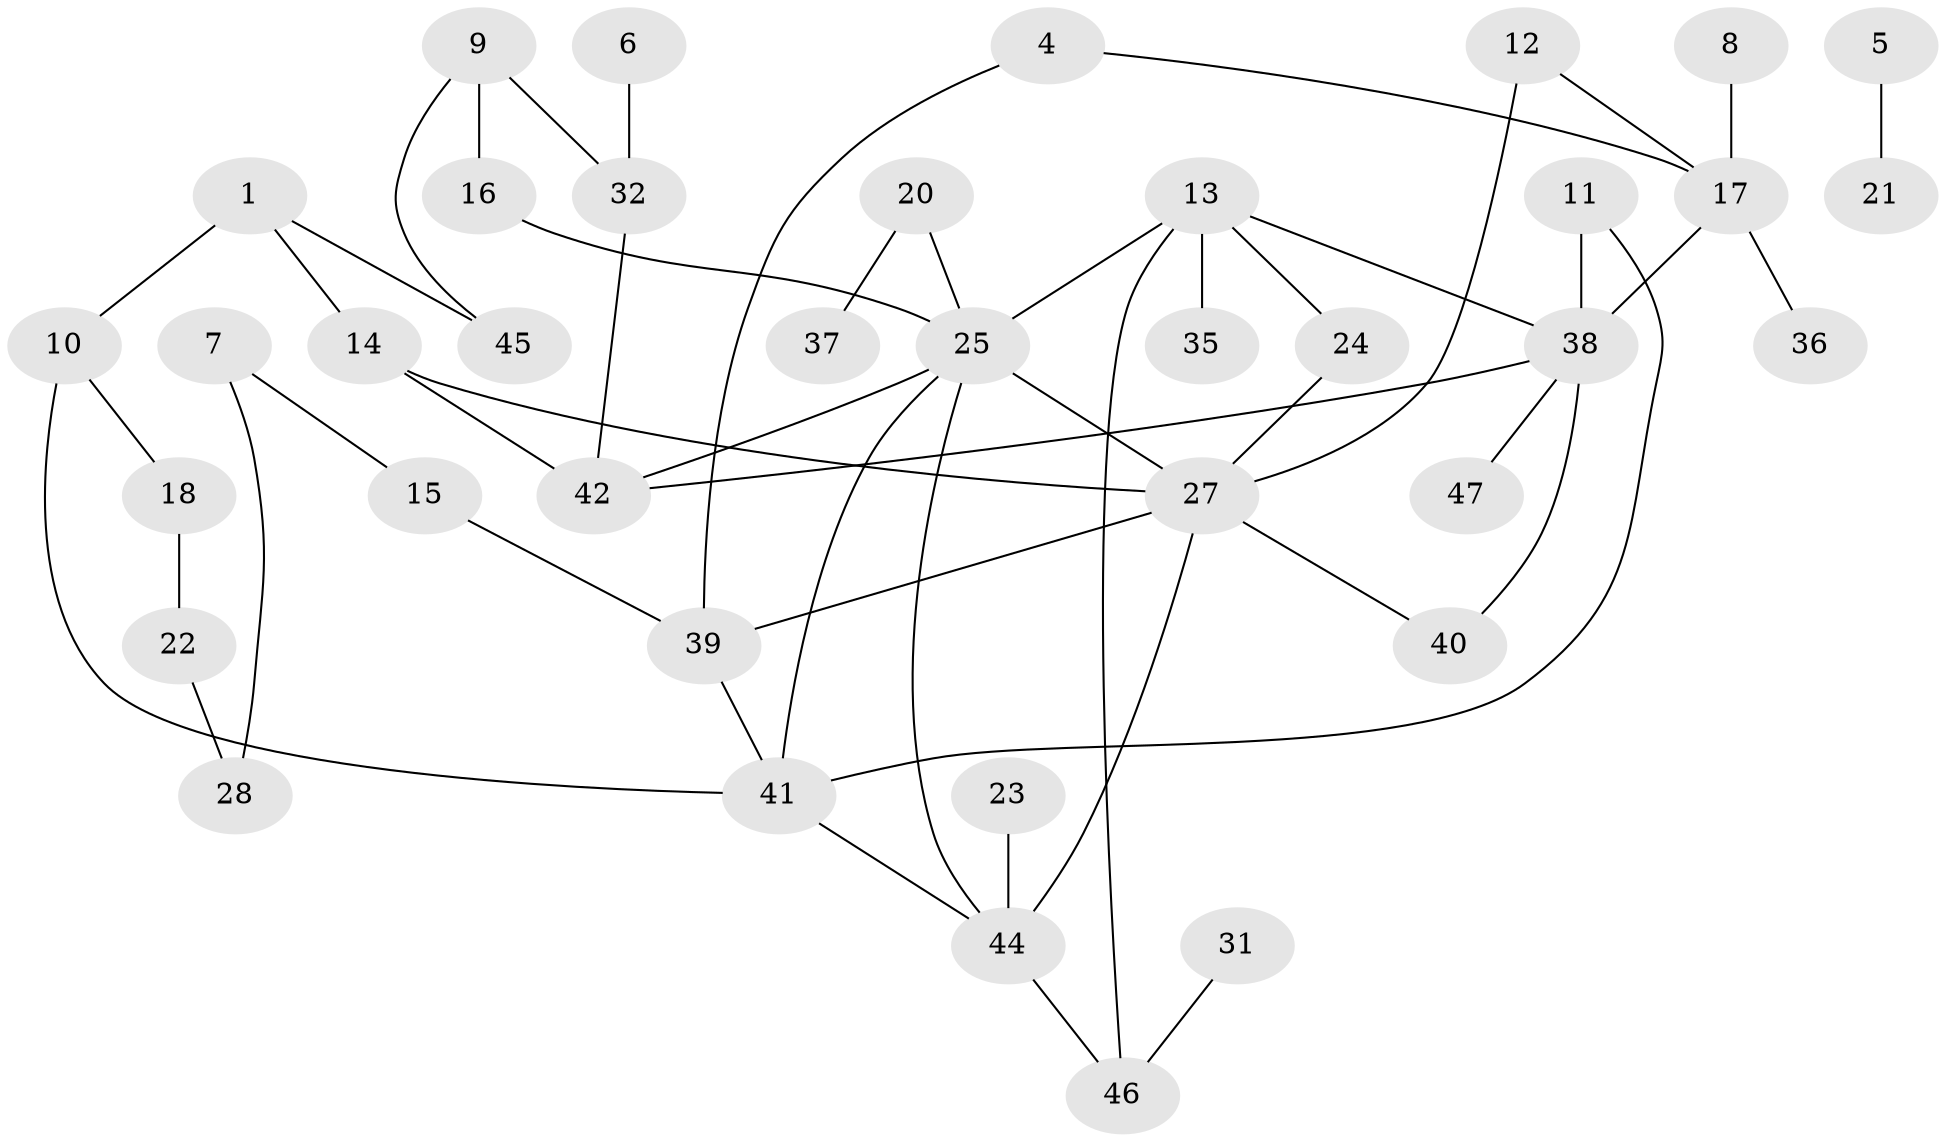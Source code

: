 // original degree distribution, {1: 0.22580645161290322, 5: 0.03225806451612903, 3: 0.23655913978494625, 0: 0.0967741935483871, 4: 0.06451612903225806, 2: 0.3010752688172043, 6: 0.021505376344086023, 7: 0.021505376344086023}
// Generated by graph-tools (version 1.1) at 2025/00/03/09/25 03:00:44]
// undirected, 38 vertices, 51 edges
graph export_dot {
graph [start="1"]
  node [color=gray90,style=filled];
  1;
  4;
  5;
  6;
  7;
  8;
  9;
  10;
  11;
  12;
  13;
  14;
  15;
  16;
  17;
  18;
  20;
  21;
  22;
  23;
  24;
  25;
  27;
  28;
  31;
  32;
  35;
  36;
  37;
  38;
  39;
  40;
  41;
  42;
  44;
  45;
  46;
  47;
  1 -- 10 [weight=1.0];
  1 -- 14 [weight=1.0];
  1 -- 45 [weight=1.0];
  4 -- 17 [weight=1.0];
  4 -- 39 [weight=1.0];
  5 -- 21 [weight=1.0];
  6 -- 32 [weight=1.0];
  7 -- 15 [weight=1.0];
  7 -- 28 [weight=1.0];
  8 -- 17 [weight=1.0];
  9 -- 16 [weight=1.0];
  9 -- 32 [weight=2.0];
  9 -- 45 [weight=1.0];
  10 -- 18 [weight=1.0];
  10 -- 41 [weight=2.0];
  11 -- 38 [weight=1.0];
  11 -- 41 [weight=1.0];
  12 -- 17 [weight=1.0];
  12 -- 27 [weight=1.0];
  13 -- 24 [weight=1.0];
  13 -- 25 [weight=1.0];
  13 -- 35 [weight=1.0];
  13 -- 38 [weight=1.0];
  13 -- 46 [weight=1.0];
  14 -- 27 [weight=1.0];
  14 -- 42 [weight=1.0];
  15 -- 39 [weight=1.0];
  16 -- 25 [weight=1.0];
  17 -- 36 [weight=1.0];
  17 -- 38 [weight=1.0];
  18 -- 22 [weight=1.0];
  20 -- 25 [weight=1.0];
  20 -- 37 [weight=1.0];
  22 -- 28 [weight=1.0];
  23 -- 44 [weight=1.0];
  24 -- 27 [weight=1.0];
  25 -- 27 [weight=2.0];
  25 -- 41 [weight=2.0];
  25 -- 42 [weight=1.0];
  25 -- 44 [weight=1.0];
  27 -- 39 [weight=2.0];
  27 -- 40 [weight=1.0];
  27 -- 44 [weight=1.0];
  31 -- 46 [weight=1.0];
  32 -- 42 [weight=2.0];
  38 -- 40 [weight=1.0];
  38 -- 42 [weight=1.0];
  38 -- 47 [weight=1.0];
  39 -- 41 [weight=1.0];
  41 -- 44 [weight=1.0];
  44 -- 46 [weight=1.0];
}

